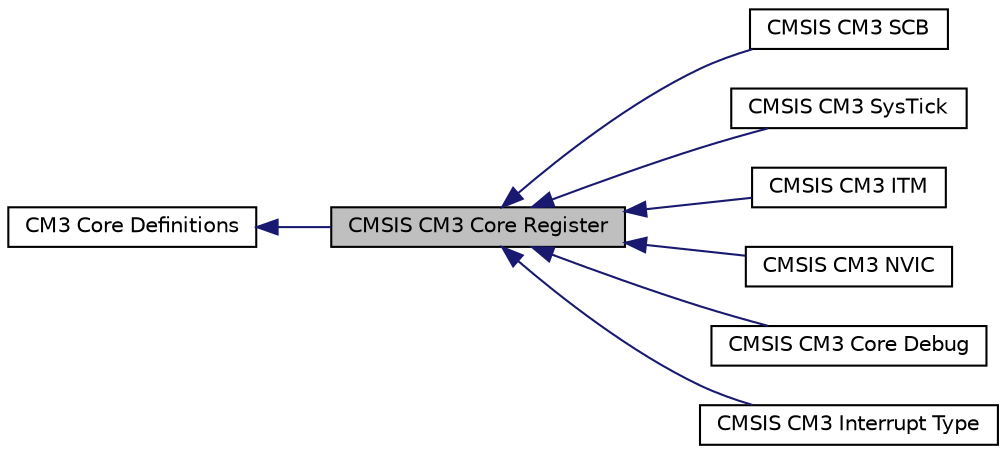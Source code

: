 digraph structs
{
  edge [fontname="Helvetica",fontsize="10",labelfontname="Helvetica",labelfontsize="10"];
  node [fontname="Helvetica",fontsize="10",shape=record];
  rankdir=LR;
  Node3 [label="CMSIS CM3 SCB",height=0.2,width=0.4,color="black", fillcolor="white", style="filled",URL="$group___c_m_s_i_s___c_m3___s_c_b.html"];
  Node4 [label="CMSIS CM3 SysTick",height=0.2,width=0.4,color="black", fillcolor="white", style="filled",URL="$group___c_m_s_i_s___c_m3___sys_tick.html"];
  Node5 [label="CMSIS CM3 ITM",height=0.2,width=0.4,color="black", fillcolor="white", style="filled",URL="$group___c_m_s_i_s___c_m3___i_t_m.html"];
  Node2 [label="CMSIS CM3 NVIC",height=0.2,width=0.4,color="black", fillcolor="white", style="filled",URL="$group___c_m_s_i_s___c_m3___n_v_i_c.html"];
  Node0 [label="CMSIS CM3 Core Register",height=0.2,width=0.4,color="black", fillcolor="grey75", style="filled" fontcolor="black"];
  Node1 [label="CM3 Core Definitions",height=0.2,width=0.4,color="black", fillcolor="white", style="filled",URL="$group___c_m_s_i_s___c_m3__core__definitions.html"];
  Node7 [label="CMSIS CM3 Core Debug",height=0.2,width=0.4,color="black", fillcolor="white", style="filled",URL="$group___c_m_s_i_s___c_m3___core_debug.html"];
  Node6 [label="CMSIS CM3 Interrupt Type",height=0.2,width=0.4,color="black", fillcolor="white", style="filled",URL="$group___c_m_s_i_s___c_m3___interrupt_type.html"];
  Node1->Node0 [shape=plaintext, color="midnightblue", dir="back", style="solid"];
  Node0->Node2 [shape=plaintext, color="midnightblue", dir="back", style="solid"];
  Node0->Node3 [shape=plaintext, color="midnightblue", dir="back", style="solid"];
  Node0->Node4 [shape=plaintext, color="midnightblue", dir="back", style="solid"];
  Node0->Node5 [shape=plaintext, color="midnightblue", dir="back", style="solid"];
  Node0->Node6 [shape=plaintext, color="midnightblue", dir="back", style="solid"];
  Node0->Node7 [shape=plaintext, color="midnightblue", dir="back", style="solid"];
}
